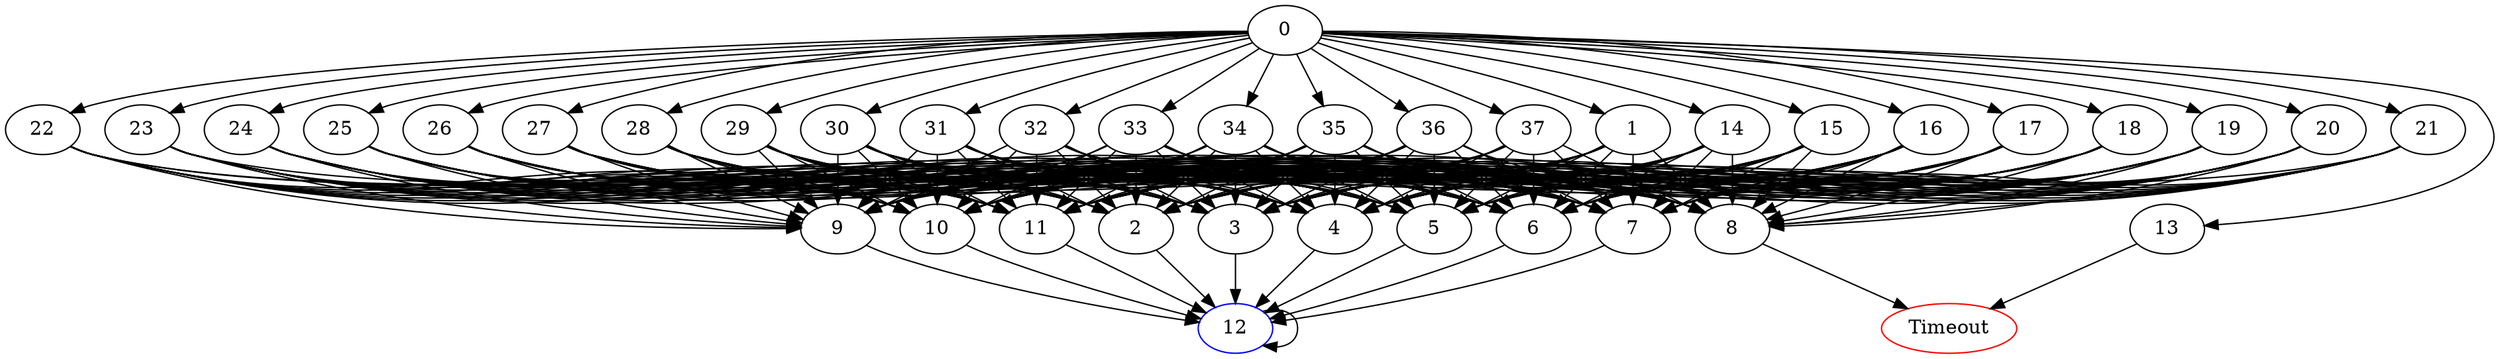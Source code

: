 digraph G {
	0 -> 1;
	0 -> 13;
	0 -> 14;
	0 -> 15;
	0 -> 16;
	0 -> 17;
	0 -> 18;
	0 -> 19;
	0 -> 20;
	0 -> 21;
	0 -> 22;
	0 -> 23;
	0 -> 24;
	0 -> 25;
	0 -> 26;
	0 -> 27;
	0 -> 28;
	0 -> 29;
	0 -> 30;
	0 -> 31;
	0 -> 32;
	0 -> 33;
	0 -> 34;
	0 -> 35;
	0 -> 36;
	0 -> 37;
	1 -> 2;
	1 -> 3;
	1 -> 4;
	1 -> 5;
	1 -> 6;
	1 -> 7;
	1 -> 8;
	1 -> 9;
	1 -> 10;
	1 -> 11;
	2 -> "12";
12 [color=blue];
	3 -> "12";
12 [color=blue];
	4 -> "12";
12 [color=blue];
	5 -> "12";
12 [color=blue];
	6 -> "12";
12 [color=blue];
	7 -> "12";
12 [color=blue];
	8 -> "Timeout";
Timeout [color=red];
	9 -> "12";
12 [color=blue];
	10 -> "12";
12 [color=blue];
	11 -> "12";
12 [color=blue];
	12 -> "12";
12 [color=blue];
	13 -> "Timeout";
Timeout [color=red];
	14 -> 2;
	14 -> 3;
	14 -> 4;
	14 -> 5;
	14 -> 6;
	14 -> 7;
	14 -> 8;
	14 -> 9;
	14 -> 10;
	14 -> 11;
	15 -> 2;
	15 -> 3;
	15 -> 4;
	15 -> 5;
	15 -> 6;
	15 -> 7;
	15 -> 8;
	15 -> 9;
	15 -> 10;
	15 -> 11;
	16 -> 2;
	16 -> 3;
	16 -> 4;
	16 -> 5;
	16 -> 6;
	16 -> 7;
	16 -> 8;
	16 -> 9;
	16 -> 10;
	16 -> 11;
	17 -> 2;
	17 -> 3;
	17 -> 4;
	17 -> 5;
	17 -> 6;
	17 -> 7;
	17 -> 8;
	17 -> 9;
	17 -> 10;
	17 -> 11;
	18 -> 2;
	18 -> 3;
	18 -> 4;
	18 -> 5;
	18 -> 6;
	18 -> 7;
	18 -> 8;
	18 -> 9;
	18 -> 10;
	18 -> 11;
	19 -> 2;
	19 -> 3;
	19 -> 4;
	19 -> 5;
	19 -> 6;
	19 -> 7;
	19 -> 8;
	19 -> 9;
	19 -> 10;
	19 -> 11;
	20 -> 2;
	20 -> 3;
	20 -> 4;
	20 -> 5;
	20 -> 6;
	20 -> 7;
	20 -> 8;
	20 -> 9;
	20 -> 10;
	20 -> 11;
	21 -> 2;
	21 -> 3;
	21 -> 4;
	21 -> 5;
	21 -> 6;
	21 -> 7;
	21 -> 8;
	21 -> 9;
	21 -> 10;
	21 -> 11;
	22 -> 2;
	22 -> 3;
	22 -> 4;
	22 -> 5;
	22 -> 6;
	22 -> 7;
	22 -> 8;
	22 -> 9;
	22 -> 10;
	22 -> 11;
	23 -> 2;
	23 -> 3;
	23 -> 4;
	23 -> 5;
	23 -> 6;
	23 -> 7;
	23 -> 8;
	23 -> 9;
	23 -> 10;
	23 -> 11;
	24 -> 2;
	24 -> 3;
	24 -> 4;
	24 -> 5;
	24 -> 6;
	24 -> 7;
	24 -> 8;
	24 -> 9;
	24 -> 10;
	24 -> 11;
	25 -> 2;
	25 -> 3;
	25 -> 4;
	25 -> 5;
	25 -> 6;
	25 -> 7;
	25 -> 8;
	25 -> 9;
	25 -> 10;
	25 -> 11;
	26 -> 2;
	26 -> 3;
	26 -> 4;
	26 -> 5;
	26 -> 6;
	26 -> 7;
	26 -> 8;
	26 -> 9;
	26 -> 10;
	26 -> 11;
	27 -> 2;
	27 -> 3;
	27 -> 4;
	27 -> 5;
	27 -> 6;
	27 -> 7;
	27 -> 8;
	27 -> 9;
	27 -> 10;
	27 -> 11;
	28 -> 2;
	28 -> 3;
	28 -> 4;
	28 -> 5;
	28 -> 6;
	28 -> 7;
	28 -> 8;
	28 -> 9;
	28 -> 10;
	28 -> 11;
	29 -> 2;
	29 -> 3;
	29 -> 4;
	29 -> 5;
	29 -> 6;
	29 -> 7;
	29 -> 8;
	29 -> 9;
	29 -> 10;
	29 -> 11;
	30 -> 2;
	30 -> 3;
	30 -> 4;
	30 -> 5;
	30 -> 6;
	30 -> 7;
	30 -> 8;
	30 -> 9;
	30 -> 10;
	30 -> 11;
	31 -> 2;
	31 -> 3;
	31 -> 4;
	31 -> 5;
	31 -> 6;
	31 -> 7;
	31 -> 8;
	31 -> 9;
	31 -> 10;
	31 -> 11;
	32 -> 2;
	32 -> 3;
	32 -> 4;
	32 -> 5;
	32 -> 6;
	32 -> 7;
	32 -> 8;
	32 -> 9;
	32 -> 10;
	32 -> 11;
	33 -> 2;
	33 -> 3;
	33 -> 4;
	33 -> 5;
	33 -> 6;
	33 -> 7;
	33 -> 8;
	33 -> 9;
	33 -> 10;
	33 -> 11;
	34 -> 2;
	34 -> 3;
	34 -> 4;
	34 -> 5;
	34 -> 6;
	34 -> 7;
	34 -> 8;
	34 -> 9;
	34 -> 10;
	34 -> 11;
	35 -> 2;
	35 -> 3;
	35 -> 4;
	35 -> 5;
	35 -> 6;
	35 -> 7;
	35 -> 8;
	35 -> 9;
	35 -> 10;
	35 -> 11;
	36 -> 2;
	36 -> 3;
	36 -> 4;
	36 -> 5;
	36 -> 6;
	36 -> 7;
	36 -> 8;
	36 -> 9;
	36 -> 10;
	36 -> 11;
	37 -> 2;
	37 -> 3;
	37 -> 4;
	37 -> 5;
	37 -> 6;
	37 -> 7;
	37 -> 8;
	37 -> 9;
	37 -> 10;
	37 -> 11;
}